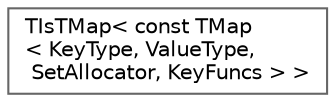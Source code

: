 digraph "Graphical Class Hierarchy"
{
 // INTERACTIVE_SVG=YES
 // LATEX_PDF_SIZE
  bgcolor="transparent";
  edge [fontname=Helvetica,fontsize=10,labelfontname=Helvetica,labelfontsize=10];
  node [fontname=Helvetica,fontsize=10,shape=box,height=0.2,width=0.4];
  rankdir="LR";
  Node0 [id="Node000000",label="TIsTMap\< const TMap\l\< KeyType, ValueType,\l SetAllocator, KeyFuncs \> \>",height=0.2,width=0.4,color="grey40", fillcolor="white", style="filled",URL="$dc/ddc/structTIsTMap_3_01const_01TMap_3_01KeyType_00_01ValueType_00_01SetAllocator_00_01KeyFuncs_01_4_01_4.html",tooltip=" "];
}
